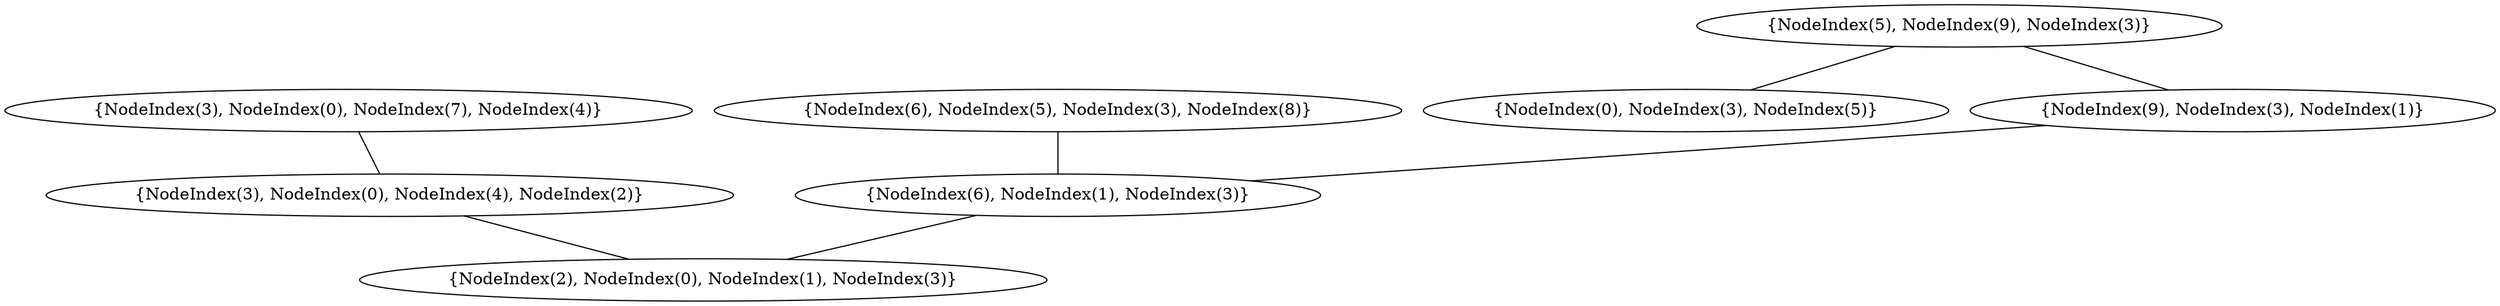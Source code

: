 graph {
    0 [ label = "{NodeIndex(2), NodeIndex(0), NodeIndex(1), NodeIndex(3)}" ]
    1 [ label = "{NodeIndex(3), NodeIndex(0), NodeIndex(4), NodeIndex(2)}" ]
    2 [ label = "{NodeIndex(0), NodeIndex(3), NodeIndex(5)}" ]
    3 [ label = "{NodeIndex(3), NodeIndex(0), NodeIndex(7), NodeIndex(4)}" ]
    4 [ label = "{NodeIndex(6), NodeIndex(1), NodeIndex(3)}" ]
    5 [ label = "{NodeIndex(6), NodeIndex(5), NodeIndex(3), NodeIndex(8)}" ]
    6 [ label = "{NodeIndex(9), NodeIndex(3), NodeIndex(1)}" ]
    7 [ label = "{NodeIndex(5), NodeIndex(9), NodeIndex(3)}" ]
    1 -- 0 [ ]
    7 -- 2 [ ]
    7 -- 6 [ ]
    3 -- 1 [ ]
    6 -- 4 [ ]
    5 -- 4 [ ]
    4 -- 0 [ ]
}
